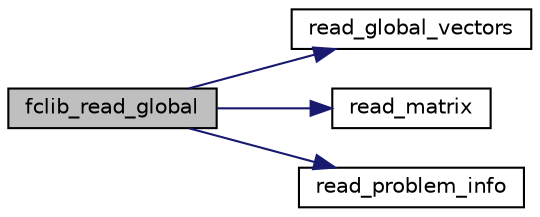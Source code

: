 digraph "fclib_read_global"
{
  edge [fontname="Helvetica",fontsize="10",labelfontname="Helvetica",labelfontsize="10"];
  node [fontname="Helvetica",fontsize="10",shape=record];
  rankdir="LR";
  Node18 [label="fclib_read_global",height=0.2,width=0.4,color="black", fillcolor="grey75", style="filled", fontcolor="black"];
  Node18 -> Node19 [color="midnightblue",fontsize="10",style="solid",fontname="Helvetica"];
  Node19 [label="read_global_vectors",height=0.2,width=0.4,color="black", fillcolor="white", style="filled",URL="$fclib_8h.html#aea9033a9a8e3a46f3e60360b27919e47",tooltip="read global vectors "];
  Node18 -> Node20 [color="midnightblue",fontsize="10",style="solid",fontname="Helvetica"];
  Node20 [label="read_matrix",height=0.2,width=0.4,color="black", fillcolor="white", style="filled",URL="$fclib_8h.html#a5cbb9dcf7a97a711f1f568a2434b1504",tooltip="read matrix "];
  Node18 -> Node21 [color="midnightblue",fontsize="10",style="solid",fontname="Helvetica"];
  Node21 [label="read_problem_info",height=0.2,width=0.4,color="black", fillcolor="white", style="filled",URL="$fclib_8h.html#ad90c7b6b28634ad42911fd0b380da541",tooltip="read problem info "];
}
